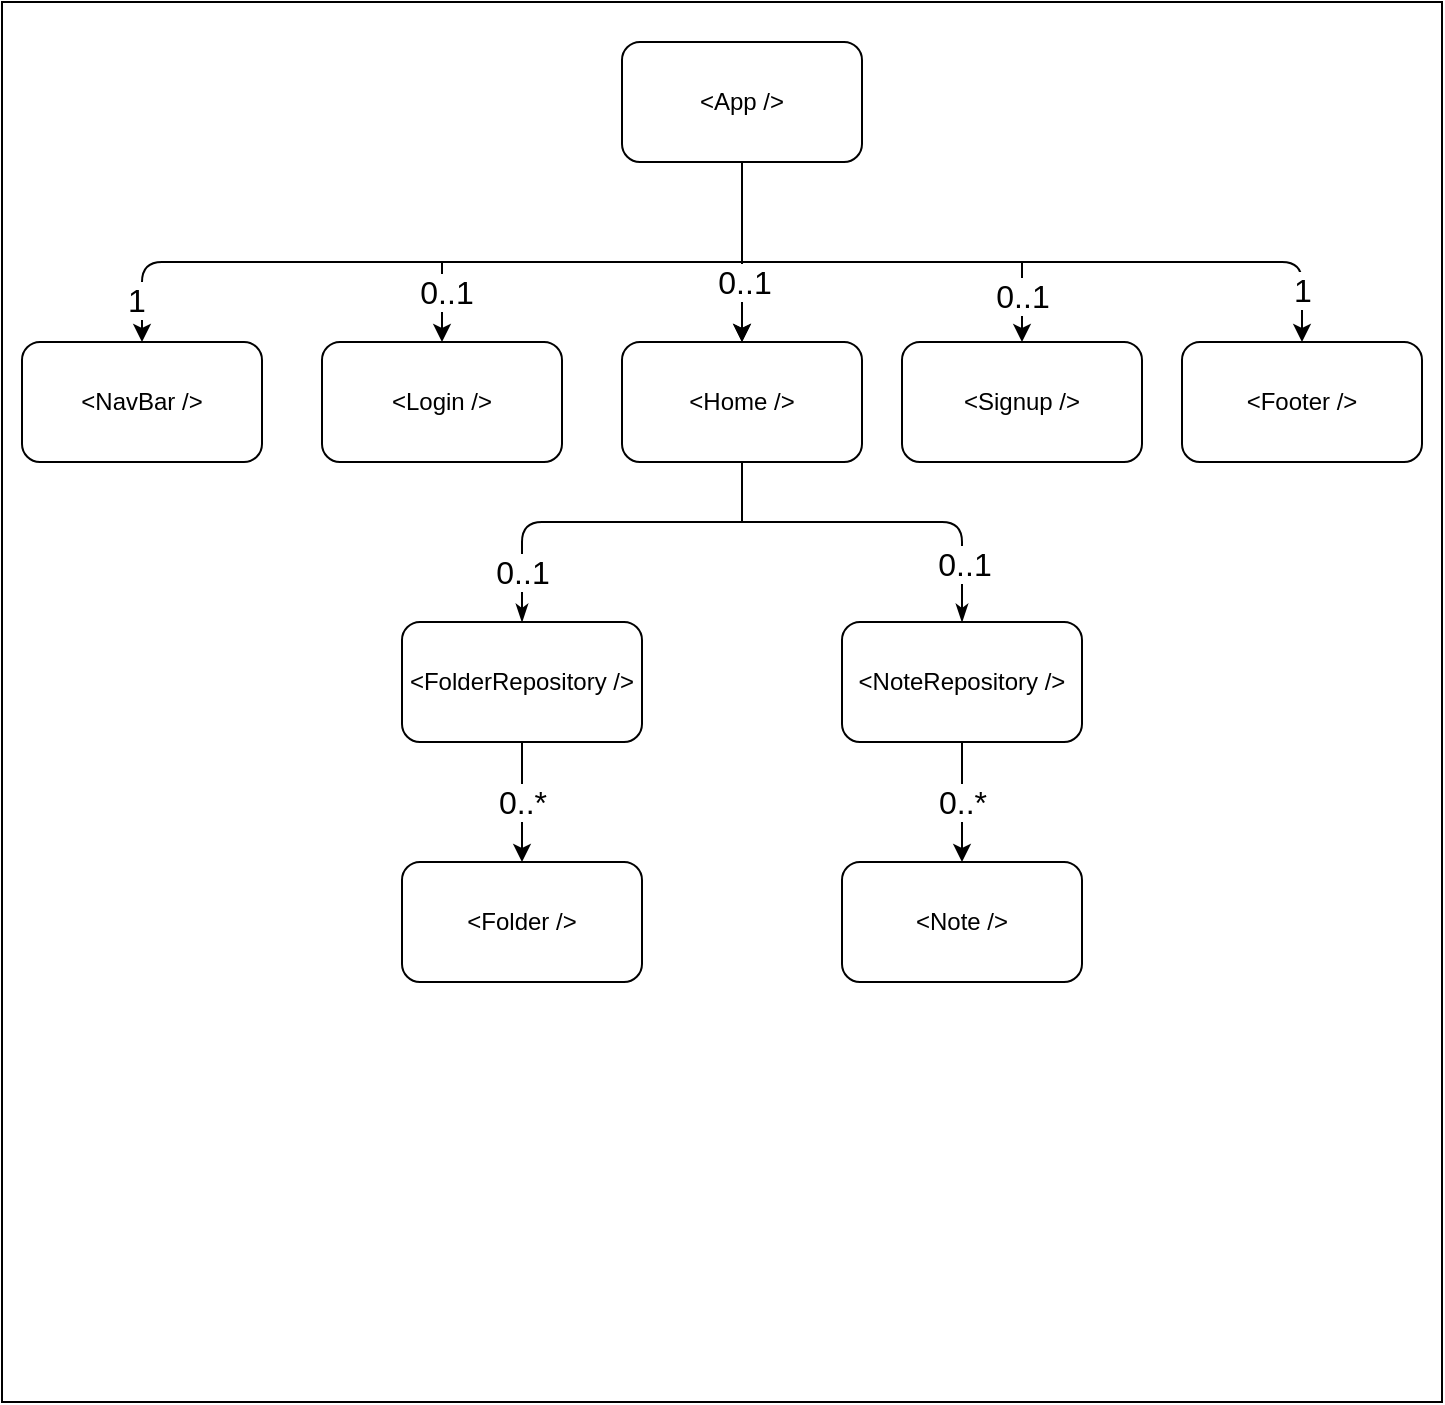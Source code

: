 <mxfile>
    <diagram id="6RxjcLyg7AAFNKb_ihSI" name="Page-1">
        <mxGraphModel dx="966" dy="1843" grid="1" gridSize="10" guides="1" tooltips="1" connect="1" arrows="1" fold="1" page="1" pageScale="1" pageWidth="850" pageHeight="1100" math="0" shadow="0">
            <root>
                <mxCell id="0"/>
                <mxCell id="1" parent="0"/>
                <mxCell id="25" value="" style="rounded=0;whiteSpace=wrap;html=1;fontSize=16;" vertex="1" parent="1">
                    <mxGeometry x="30" y="-10" width="720" height="700" as="geometry"/>
                </mxCell>
                <mxCell id="11" style="edgeStyle=orthogonalEdgeStyle;html=1;endArrow=none;endFill=0;" parent="1" source="2" edge="1">
                    <mxGeometry relative="1" as="geometry">
                        <mxPoint x="400" y="120" as="targetPoint"/>
                    </mxGeometry>
                </mxCell>
                <mxCell id="16" value="" style="edgeStyle=none;html=1;" edge="1" parent="1" source="2" target="7">
                    <mxGeometry relative="1" as="geometry"/>
                </mxCell>
                <mxCell id="2" value="&amp;lt;App /&amp;gt;" style="rounded=1;whiteSpace=wrap;html=1;" parent="1" vertex="1">
                    <mxGeometry x="340" y="10" width="120" height="60" as="geometry"/>
                </mxCell>
                <mxCell id="10" style="edgeStyle=orthogonalEdgeStyle;html=1;entryX=0.5;entryY=0;entryDx=0;entryDy=0;exitX=0.5;exitY=0;exitDx=0;exitDy=0;startArrow=classic;startFill=1;" parent="1" source="3" target="4" edge="1">
                    <mxGeometry relative="1" as="geometry">
                        <Array as="points">
                            <mxPoint x="100" y="120"/>
                            <mxPoint x="680" y="120"/>
                        </Array>
                    </mxGeometry>
                </mxCell>
                <mxCell id="26" value="1" style="edgeLabel;html=1;align=center;verticalAlign=middle;resizable=0;points=[];fontSize=16;" vertex="1" connectable="0" parent="10">
                    <mxGeometry x="-0.936" y="3" relative="1" as="geometry">
                        <mxPoint as="offset"/>
                    </mxGeometry>
                </mxCell>
                <mxCell id="30" value="1" style="edgeLabel;html=1;align=center;verticalAlign=middle;resizable=0;points=[];fontSize=16;" vertex="1" connectable="0" parent="10">
                    <mxGeometry x="0.921" relative="1" as="geometry">
                        <mxPoint as="offset"/>
                    </mxGeometry>
                </mxCell>
                <mxCell id="3" value="&amp;lt;NavBar /&amp;gt;" style="rounded=1;whiteSpace=wrap;html=1;" parent="1" vertex="1">
                    <mxGeometry x="40" y="160" width="120" height="60" as="geometry"/>
                </mxCell>
                <mxCell id="4" value="&amp;lt;Footer /&amp;gt;" style="rounded=1;whiteSpace=wrap;html=1;" parent="1" vertex="1">
                    <mxGeometry x="620" y="160" width="120" height="60" as="geometry"/>
                </mxCell>
                <mxCell id="12" style="edgeStyle=orthogonalEdgeStyle;html=1;startArrow=classic;startFill=1;endArrow=none;endFill=0;" parent="1" source="6" edge="1">
                    <mxGeometry relative="1" as="geometry">
                        <mxPoint x="250" y="120" as="targetPoint"/>
                    </mxGeometry>
                </mxCell>
                <mxCell id="27" value="0..1" style="edgeLabel;html=1;align=center;verticalAlign=middle;resizable=0;points=[];fontSize=16;" vertex="1" connectable="0" parent="12">
                    <mxGeometry x="0.25" y="-1" relative="1" as="geometry">
                        <mxPoint as="offset"/>
                    </mxGeometry>
                </mxCell>
                <mxCell id="6" value="&amp;lt;Login /&amp;gt;" style="rounded=1;whiteSpace=wrap;html=1;" parent="1" vertex="1">
                    <mxGeometry x="190" y="160" width="120" height="60" as="geometry"/>
                </mxCell>
                <mxCell id="13" style="edgeStyle=orthogonalEdgeStyle;html=1;startArrow=classic;startFill=1;endArrow=none;endFill=0;" parent="1" source="7" edge="1">
                    <mxGeometry relative="1" as="geometry">
                        <mxPoint x="400" y="120" as="targetPoint"/>
                    </mxGeometry>
                </mxCell>
                <mxCell id="28" value="0..1" style="edgeLabel;html=1;align=center;verticalAlign=middle;resizable=0;points=[];fontSize=16;" vertex="1" connectable="0" parent="13">
                    <mxGeometry x="0.35" relative="1" as="geometry">
                        <mxPoint y="-3" as="offset"/>
                    </mxGeometry>
                </mxCell>
                <mxCell id="35" style="edgeStyle=orthogonalEdgeStyle;html=1;fontSize=16;endArrow=none;endFill=0;" edge="1" parent="1" source="7">
                    <mxGeometry relative="1" as="geometry">
                        <mxPoint x="400" y="250" as="targetPoint"/>
                    </mxGeometry>
                </mxCell>
                <mxCell id="7" value="&amp;lt;Home /&amp;gt;" style="rounded=1;whiteSpace=wrap;html=1;" parent="1" vertex="1">
                    <mxGeometry x="340" y="160" width="120" height="60" as="geometry"/>
                </mxCell>
                <mxCell id="14" style="edgeStyle=orthogonalEdgeStyle;html=1;startArrow=classic;startFill=1;endArrow=none;endFill=0;" parent="1" source="8" edge="1">
                    <mxGeometry relative="1" as="geometry">
                        <mxPoint x="540" y="120" as="targetPoint"/>
                    </mxGeometry>
                </mxCell>
                <mxCell id="29" value="0..1" style="edgeLabel;html=1;align=center;verticalAlign=middle;resizable=0;points=[];fontSize=16;" vertex="1" connectable="0" parent="14">
                    <mxGeometry x="0.15" y="1" relative="1" as="geometry">
                        <mxPoint as="offset"/>
                    </mxGeometry>
                </mxCell>
                <mxCell id="8" value="&amp;lt;Signup /&amp;gt;" style="rounded=1;whiteSpace=wrap;html=1;" parent="1" vertex="1">
                    <mxGeometry x="480" y="160" width="120" height="60" as="geometry"/>
                </mxCell>
                <mxCell id="32" value="0..*" style="edgeStyle=none;html=1;fontSize=16;" edge="1" parent="1" source="9" target="15">
                    <mxGeometry relative="1" as="geometry"/>
                </mxCell>
                <mxCell id="34" style="html=1;entryX=0.5;entryY=0;entryDx=0;entryDy=0;fontSize=16;endArrow=classicThin;endFill=1;startArrow=classicThin;startFill=1;edgeStyle=orthogonalEdgeStyle;exitX=0.5;exitY=0;exitDx=0;exitDy=0;" edge="1" parent="1" source="9" target="21">
                    <mxGeometry relative="1" as="geometry">
                        <mxPoint x="290" y="260" as="sourcePoint"/>
                        <Array as="points">
                            <mxPoint x="290" y="250"/>
                            <mxPoint x="510" y="250"/>
                        </Array>
                    </mxGeometry>
                </mxCell>
                <mxCell id="36" value="0..1" style="edgeLabel;html=1;align=center;verticalAlign=middle;resizable=0;points=[];fontSize=16;" vertex="1" connectable="0" parent="34">
                    <mxGeometry x="-0.84" relative="1" as="geometry">
                        <mxPoint as="offset"/>
                    </mxGeometry>
                </mxCell>
                <mxCell id="37" value="0..1" style="edgeLabel;html=1;align=center;verticalAlign=middle;resizable=0;points=[];fontSize=16;" vertex="1" connectable="0" parent="34">
                    <mxGeometry x="0.82" y="1" relative="1" as="geometry">
                        <mxPoint as="offset"/>
                    </mxGeometry>
                </mxCell>
                <mxCell id="9" value="&amp;lt;FolderRepository /&amp;gt;" style="rounded=1;whiteSpace=wrap;html=1;" parent="1" vertex="1">
                    <mxGeometry x="230" y="300" width="120" height="60" as="geometry"/>
                </mxCell>
                <mxCell id="15" value="&amp;lt;Folder /&amp;gt;" style="rounded=1;whiteSpace=wrap;html=1;" vertex="1" parent="1">
                    <mxGeometry x="230" y="420" width="120" height="60" as="geometry"/>
                </mxCell>
                <mxCell id="24" value="0..*" style="edgeStyle=none;html=1;entryX=0.5;entryY=0;entryDx=0;entryDy=0;fontSize=16;" edge="1" parent="1" source="21" target="23">
                    <mxGeometry relative="1" as="geometry"/>
                </mxCell>
                <mxCell id="21" value="&amp;lt;NoteRepository /&amp;gt;" style="rounded=1;whiteSpace=wrap;html=1;" vertex="1" parent="1">
                    <mxGeometry x="450" y="300" width="120" height="60" as="geometry"/>
                </mxCell>
                <mxCell id="23" value="&amp;lt;Note /&amp;gt;" style="rounded=1;whiteSpace=wrap;html=1;" vertex="1" parent="1">
                    <mxGeometry x="450" y="420" width="120" height="60" as="geometry"/>
                </mxCell>
            </root>
        </mxGraphModel>
    </diagram>
</mxfile>